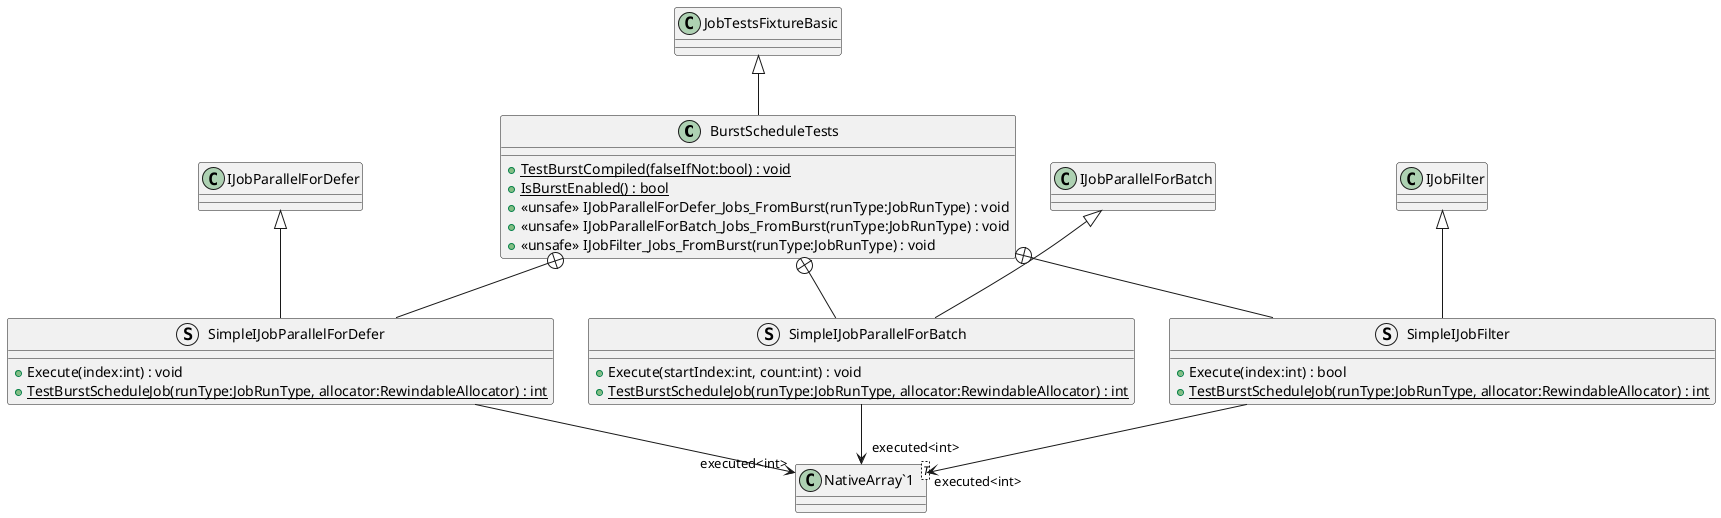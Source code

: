 @startuml
class BurstScheduleTests {
    {static} + TestBurstCompiled(falseIfNot:bool) : void
    {static} + IsBurstEnabled() : bool
    + <<unsafe>> IJobParallelForDefer_Jobs_FromBurst(runType:JobRunType) : void
    + <<unsafe>> IJobParallelForBatch_Jobs_FromBurst(runType:JobRunType) : void
    + <<unsafe>> IJobFilter_Jobs_FromBurst(runType:JobRunType) : void
}
struct SimpleIJobParallelForDefer {
    + Execute(index:int) : void
    + {static} TestBurstScheduleJob(runType:JobRunType, allocator:RewindableAllocator) : int
}
struct SimpleIJobParallelForBatch {
    + Execute(startIndex:int, count:int) : void
    + {static} TestBurstScheduleJob(runType:JobRunType, allocator:RewindableAllocator) : int
}
struct SimpleIJobFilter {
    + Execute(index:int) : bool
    + {static} TestBurstScheduleJob(runType:JobRunType, allocator:RewindableAllocator) : int
}
class "NativeArray`1"<T> {
}
JobTestsFixtureBasic <|-- BurstScheduleTests
BurstScheduleTests +-- SimpleIJobParallelForDefer
IJobParallelForDefer <|-- SimpleIJobParallelForDefer
SimpleIJobParallelForDefer --> "executed<int>" "NativeArray`1"
BurstScheduleTests +-- SimpleIJobParallelForBatch
IJobParallelForBatch <|-- SimpleIJobParallelForBatch
SimpleIJobParallelForBatch --> "executed<int>" "NativeArray`1"
BurstScheduleTests +-- SimpleIJobFilter
IJobFilter <|-- SimpleIJobFilter
SimpleIJobFilter --> "executed<int>" "NativeArray`1"
@enduml
